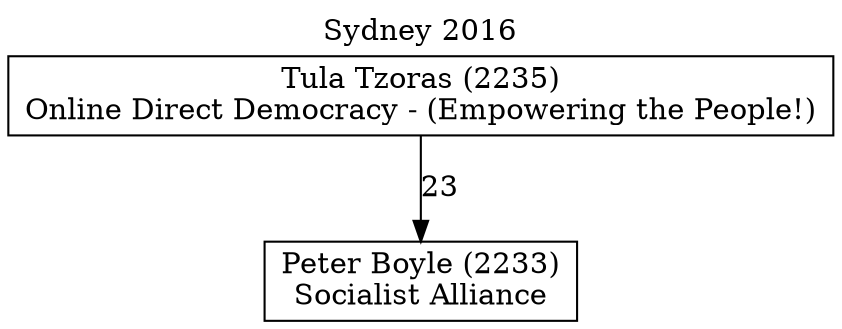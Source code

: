 // House preference flow
digraph "Peter Boyle (2233)_Sydney_2016" {
	graph [label="Sydney 2016" labelloc=t mclimit=10]
	node [shape=box]
	"Peter Boyle (2233)" [label="Peter Boyle (2233)
Socialist Alliance"]
	"Tula Tzoras (2235)" [label="Tula Tzoras (2235)
Online Direct Democracy - (Empowering the People!)"]
	"Tula Tzoras (2235)" -> "Peter Boyle (2233)" [label=23]
}
